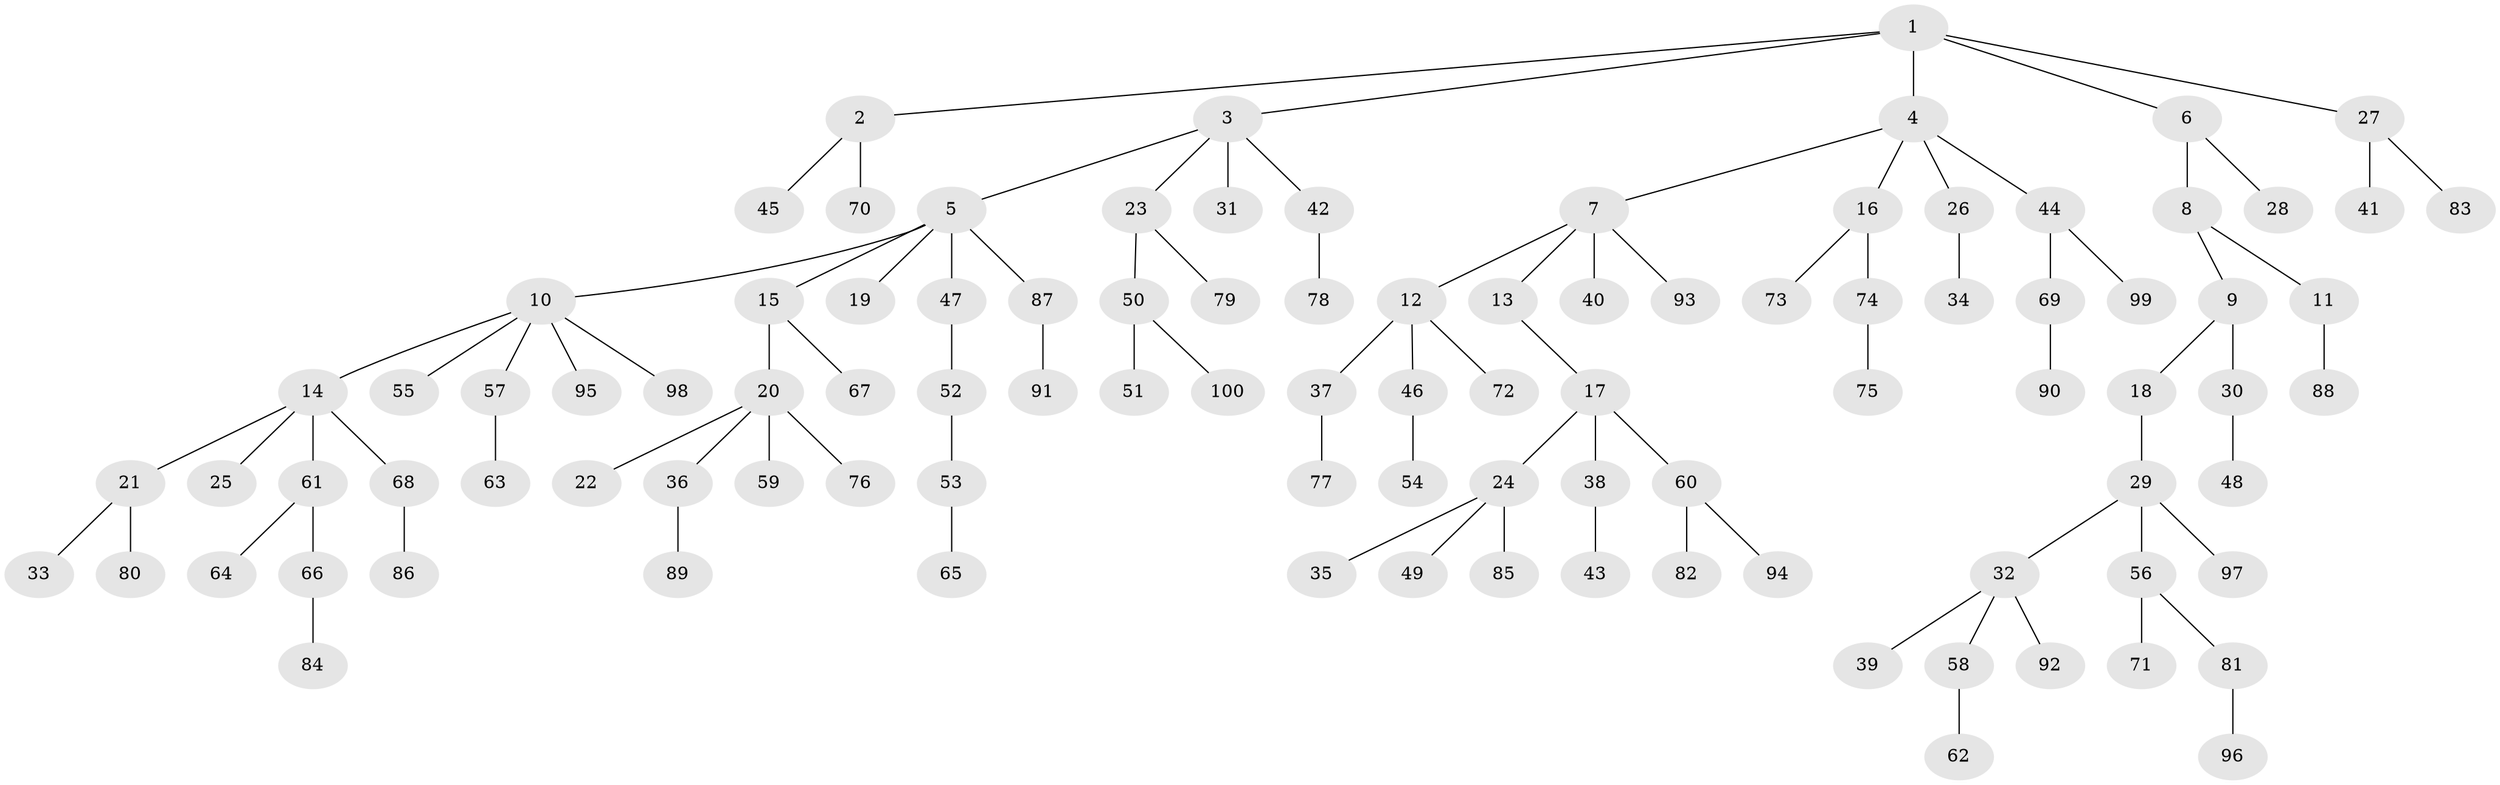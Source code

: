 // Generated by graph-tools (version 1.1) at 2025/38/02/21/25 10:38:55]
// undirected, 100 vertices, 99 edges
graph export_dot {
graph [start="1"]
  node [color=gray90,style=filled];
  1;
  2;
  3;
  4;
  5;
  6;
  7;
  8;
  9;
  10;
  11;
  12;
  13;
  14;
  15;
  16;
  17;
  18;
  19;
  20;
  21;
  22;
  23;
  24;
  25;
  26;
  27;
  28;
  29;
  30;
  31;
  32;
  33;
  34;
  35;
  36;
  37;
  38;
  39;
  40;
  41;
  42;
  43;
  44;
  45;
  46;
  47;
  48;
  49;
  50;
  51;
  52;
  53;
  54;
  55;
  56;
  57;
  58;
  59;
  60;
  61;
  62;
  63;
  64;
  65;
  66;
  67;
  68;
  69;
  70;
  71;
  72;
  73;
  74;
  75;
  76;
  77;
  78;
  79;
  80;
  81;
  82;
  83;
  84;
  85;
  86;
  87;
  88;
  89;
  90;
  91;
  92;
  93;
  94;
  95;
  96;
  97;
  98;
  99;
  100;
  1 -- 2;
  1 -- 3;
  1 -- 4;
  1 -- 6;
  1 -- 27;
  2 -- 45;
  2 -- 70;
  3 -- 5;
  3 -- 23;
  3 -- 31;
  3 -- 42;
  4 -- 7;
  4 -- 16;
  4 -- 26;
  4 -- 44;
  5 -- 10;
  5 -- 15;
  5 -- 19;
  5 -- 47;
  5 -- 87;
  6 -- 8;
  6 -- 28;
  7 -- 12;
  7 -- 13;
  7 -- 40;
  7 -- 93;
  8 -- 9;
  8 -- 11;
  9 -- 18;
  9 -- 30;
  10 -- 14;
  10 -- 55;
  10 -- 57;
  10 -- 95;
  10 -- 98;
  11 -- 88;
  12 -- 37;
  12 -- 46;
  12 -- 72;
  13 -- 17;
  14 -- 21;
  14 -- 25;
  14 -- 61;
  14 -- 68;
  15 -- 20;
  15 -- 67;
  16 -- 73;
  16 -- 74;
  17 -- 24;
  17 -- 38;
  17 -- 60;
  18 -- 29;
  20 -- 22;
  20 -- 36;
  20 -- 59;
  20 -- 76;
  21 -- 33;
  21 -- 80;
  23 -- 50;
  23 -- 79;
  24 -- 35;
  24 -- 49;
  24 -- 85;
  26 -- 34;
  27 -- 41;
  27 -- 83;
  29 -- 32;
  29 -- 56;
  29 -- 97;
  30 -- 48;
  32 -- 39;
  32 -- 58;
  32 -- 92;
  36 -- 89;
  37 -- 77;
  38 -- 43;
  42 -- 78;
  44 -- 69;
  44 -- 99;
  46 -- 54;
  47 -- 52;
  50 -- 51;
  50 -- 100;
  52 -- 53;
  53 -- 65;
  56 -- 71;
  56 -- 81;
  57 -- 63;
  58 -- 62;
  60 -- 82;
  60 -- 94;
  61 -- 64;
  61 -- 66;
  66 -- 84;
  68 -- 86;
  69 -- 90;
  74 -- 75;
  81 -- 96;
  87 -- 91;
}
